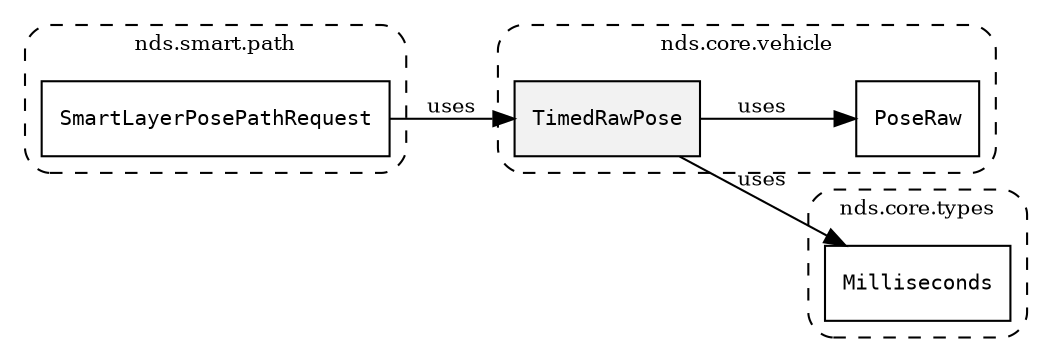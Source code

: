 /**
 * This dot file creates symbol collaboration diagram for TimedRawPose.
 */
digraph ZSERIO
{
    node [shape=box, fontsize=10];
    rankdir="LR";
    fontsize=10;
    tooltip="TimedRawPose collaboration diagram";

    subgraph "cluster_nds.core.vehicle"
    {
        style="dashed, rounded";
        label="nds.core.vehicle";
        tooltip="Package nds.core.vehicle";
        href="../../../content/packages/nds.core.vehicle.html#Package-nds-core-vehicle";
        target="_parent";

        "TimedRawPose" [style="filled", fillcolor="#0000000D", target="_parent", label=<<font face="monospace"><table align="center" border="0" cellspacing="0" cellpadding="0"><tr><td href="../../../content/packages/nds.core.vehicle.html#Structure-TimedRawPose" title="Structure defined in nds.core.vehicle">TimedRawPose</td></tr></table></font>>];
        "PoseRaw" [target="_parent", label=<<font face="monospace"><table align="center" border="0" cellspacing="0" cellpadding="0"><tr><td href="../../../content/packages/nds.core.vehicle.html#Structure-PoseRaw" title="Structure defined in nds.core.vehicle">PoseRaw</td></tr></table></font>>];
    }

    subgraph "cluster_nds.core.types"
    {
        style="dashed, rounded";
        label="nds.core.types";
        tooltip="Package nds.core.types";
        href="../../../content/packages/nds.core.types.html#Package-nds-core-types";
        target="_parent";

        "Milliseconds" [target="_parent", label=<<font face="monospace"><table align="center" border="0" cellspacing="0" cellpadding="0"><tr><td href="../../../content/packages/nds.core.types.html#Subtype-Milliseconds" title="Subtype defined in nds.core.types">Milliseconds</td></tr></table></font>>];
    }

    subgraph "cluster_nds.smart.path"
    {
        style="dashed, rounded";
        label="nds.smart.path";
        tooltip="Package nds.smart.path";
        href="../../../content/packages/nds.smart.path.html#Package-nds-smart-path";
        target="_parent";

        "SmartLayerPosePathRequest" [target="_parent", label=<<font face="monospace"><table align="center" border="0" cellspacing="0" cellpadding="0"><tr><td href="../../../content/packages/nds.smart.path.html#Structure-SmartLayerPosePathRequest" title="Structure defined in nds.smart.path">SmartLayerPosePathRequest</td></tr></table></font>>];
    }

    "TimedRawPose" -> "Milliseconds" [label="uses", fontsize=10];
    "TimedRawPose" -> "PoseRaw" [label="uses", fontsize=10];
    "SmartLayerPosePathRequest" -> "TimedRawPose" [label="uses", fontsize=10];
}
